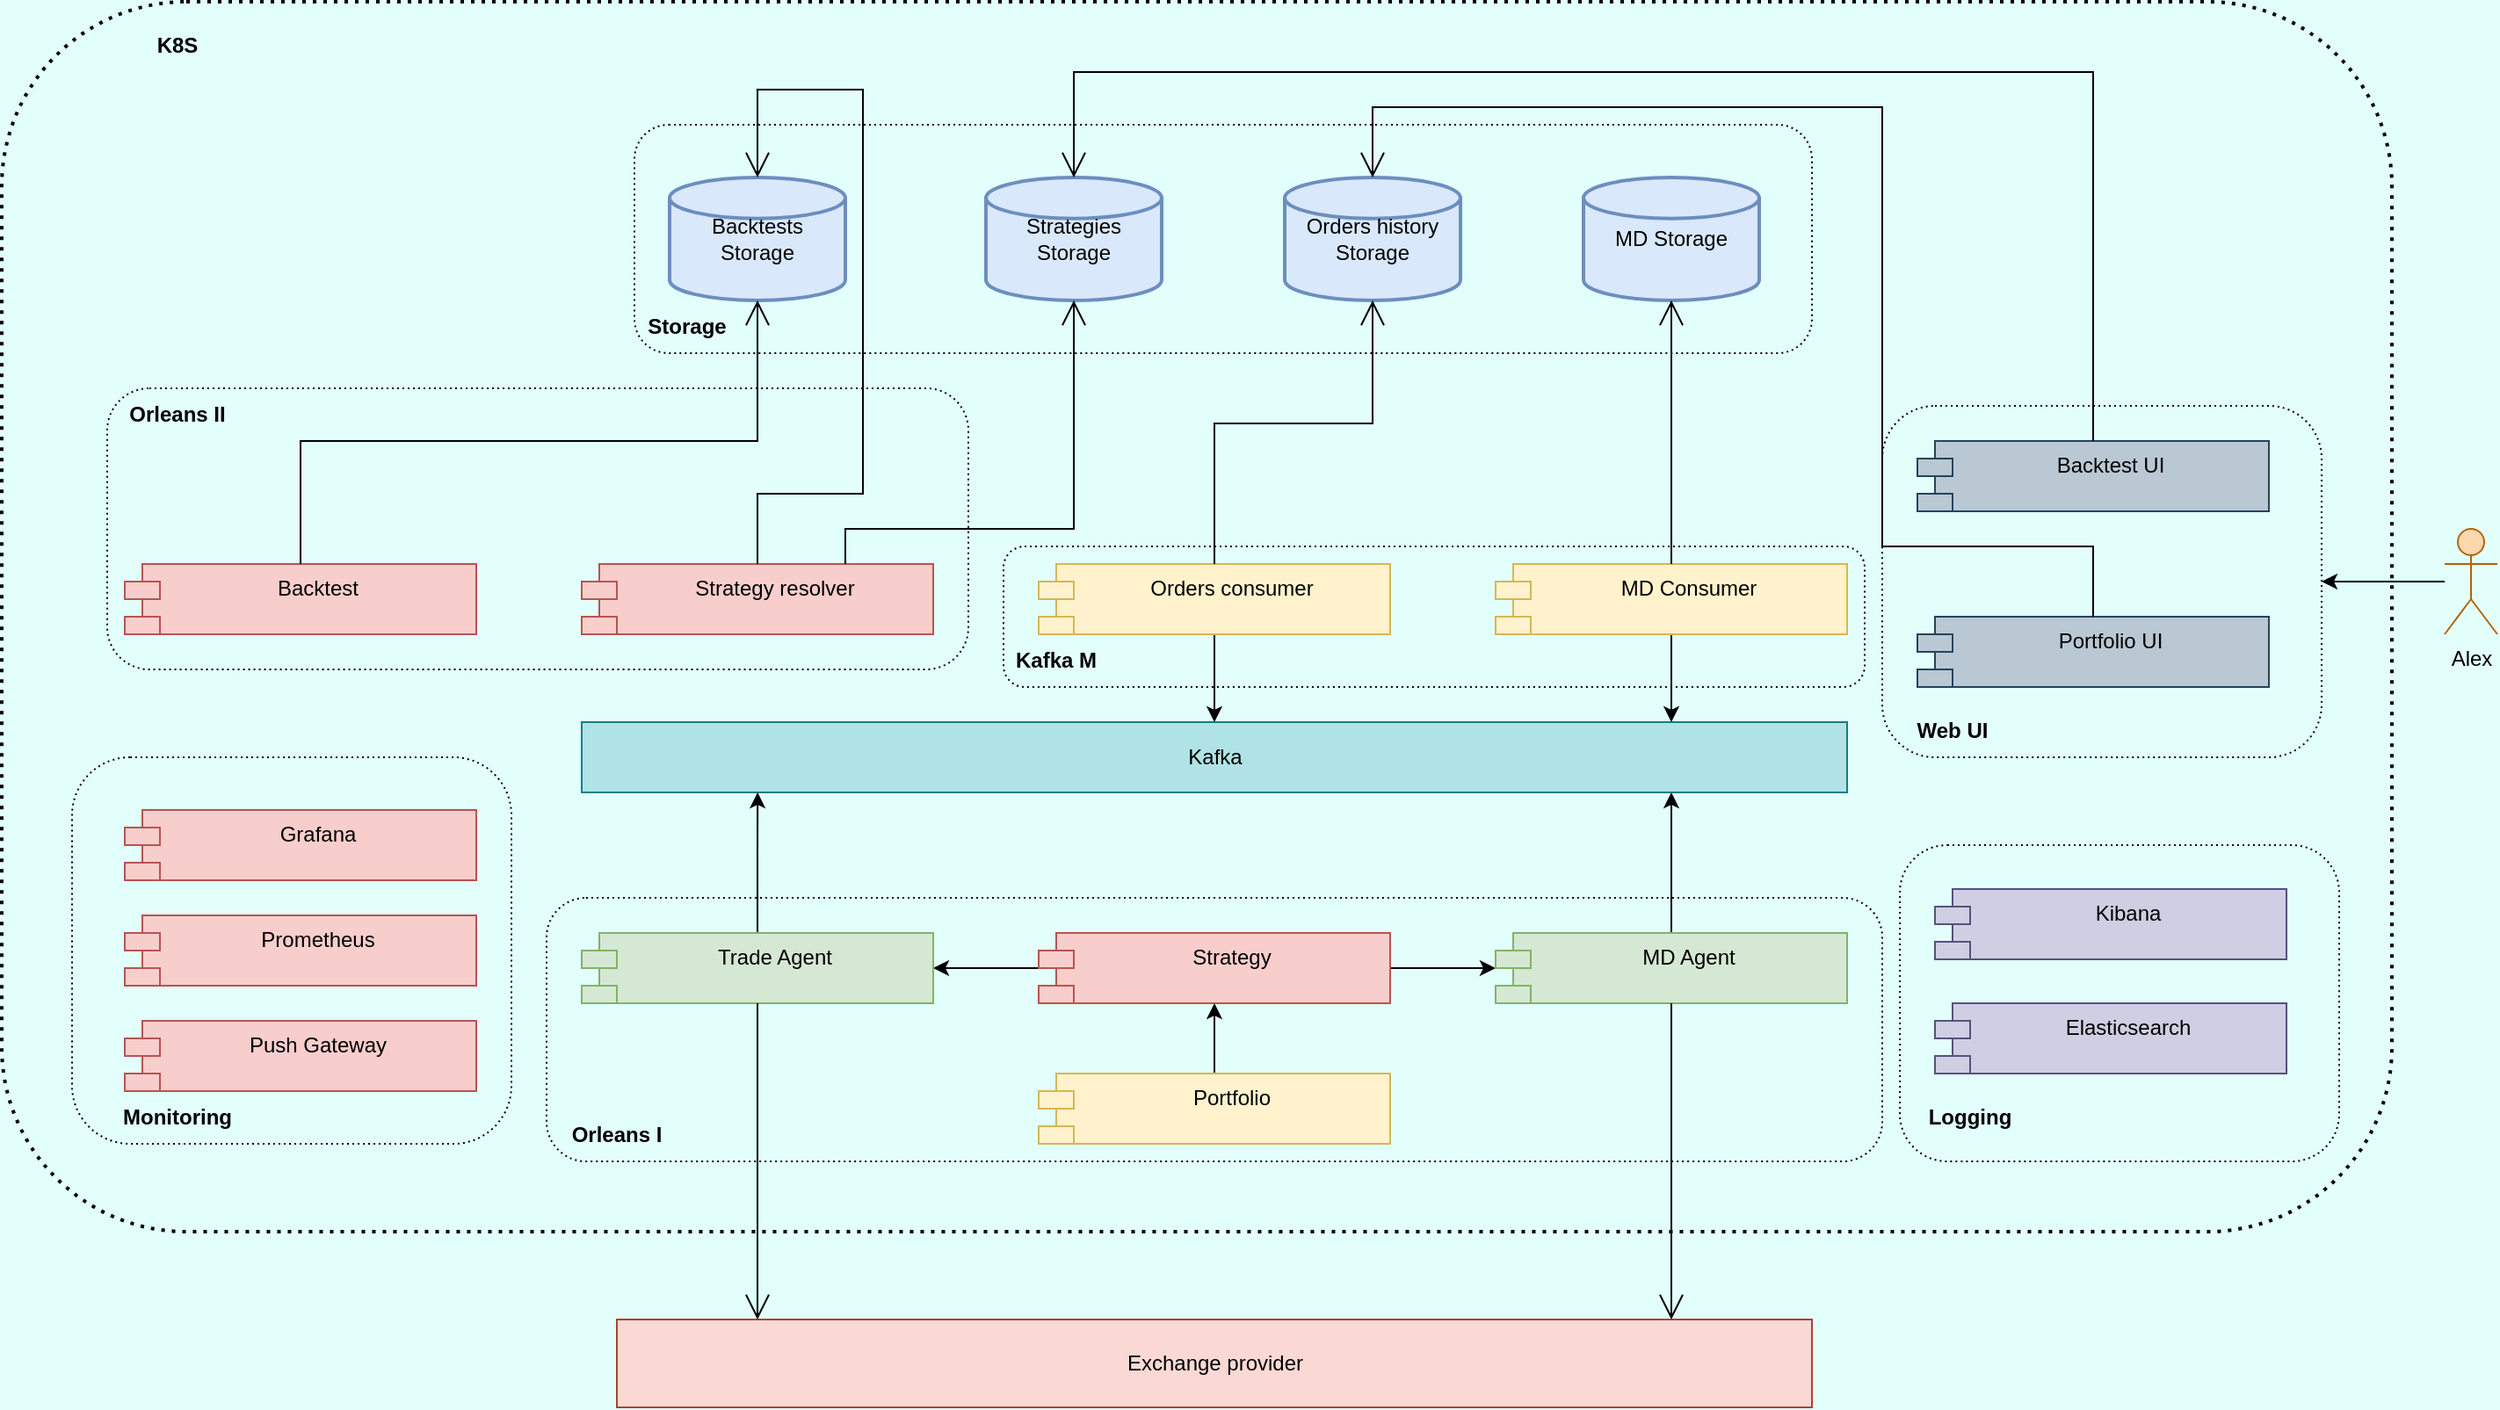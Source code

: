 <mxfile version="20.0.1" type="github">
  <diagram id="WKE2A_Vjz8Hv6VAIDM-J" name="Page-1">
    <mxGraphModel dx="2249" dy="1931" grid="1" gridSize="10" guides="1" tooltips="1" connect="1" arrows="1" fold="1" page="1" pageScale="1" pageWidth="827" pageHeight="1169" background="#E3FFFC" math="0" shadow="0">
      <root>
        <mxCell id="0" />
        <mxCell id="1" parent="0" />
        <mxCell id="pOZ7k_gRxGgjl1iSn6RZ-37" value="" style="rounded=1;whiteSpace=wrap;html=1;dashed=1;dashPattern=1 2;fillColor=none;" parent="1" vertex="1">
          <mxGeometry x="150" y="-180" width="670" height="130" as="geometry" />
        </mxCell>
        <mxCell id="pOZ7k_gRxGgjl1iSn6RZ-63" value="" style="rounded=1;whiteSpace=wrap;html=1;fillColor=none;dashed=1;dashPattern=1 2;strokeWidth=2;" parent="1" vertex="1">
          <mxGeometry x="-210" y="-250" width="1360" height="700" as="geometry" />
        </mxCell>
        <mxCell id="pOZ7k_gRxGgjl1iSn6RZ-34" value="" style="rounded=1;whiteSpace=wrap;html=1;dashed=1;dashPattern=1 2;fillColor=none;" parent="1" vertex="1">
          <mxGeometry x="860" y="-20" width="250" height="200" as="geometry" />
        </mxCell>
        <mxCell id="pOZ7k_gRxGgjl1iSn6RZ-33" value="" style="rounded=1;whiteSpace=wrap;html=1;dashed=1;dashPattern=1 2;fillColor=none;" parent="1" vertex="1">
          <mxGeometry x="100" y="260" width="760" height="150" as="geometry" />
        </mxCell>
        <mxCell id="pOZ7k_gRxGgjl1iSn6RZ-18" value="" style="edgeStyle=orthogonalEdgeStyle;rounded=0;orthogonalLoop=1;jettySize=auto;html=1;" parent="1" source="pOZ7k_gRxGgjl1iSn6RZ-1" target="pOZ7k_gRxGgjl1iSn6RZ-2" edge="1">
          <mxGeometry relative="1" as="geometry" />
        </mxCell>
        <mxCell id="pOZ7k_gRxGgjl1iSn6RZ-1" value="Portfolio" style="shape=module;align=left;spacingLeft=20;align=center;verticalAlign=top;fillColor=#fff2cc;strokeColor=#d6b656;" parent="1" vertex="1">
          <mxGeometry x="380" y="360" width="200" height="40" as="geometry" />
        </mxCell>
        <mxCell id="pOZ7k_gRxGgjl1iSn6RZ-16" value="" style="edgeStyle=orthogonalEdgeStyle;rounded=0;orthogonalLoop=1;jettySize=auto;html=1;" parent="1" source="pOZ7k_gRxGgjl1iSn6RZ-2" target="pOZ7k_gRxGgjl1iSn6RZ-9" edge="1">
          <mxGeometry relative="1" as="geometry" />
        </mxCell>
        <mxCell id="pOZ7k_gRxGgjl1iSn6RZ-17" value="" style="edgeStyle=orthogonalEdgeStyle;rounded=0;orthogonalLoop=1;jettySize=auto;html=1;" parent="1" source="pOZ7k_gRxGgjl1iSn6RZ-2" target="pOZ7k_gRxGgjl1iSn6RZ-4" edge="1">
          <mxGeometry relative="1" as="geometry" />
        </mxCell>
        <mxCell id="pOZ7k_gRxGgjl1iSn6RZ-2" value="Strategy" style="shape=module;align=left;spacingLeft=20;align=center;verticalAlign=top;fillColor=#f8cecc;strokeColor=#b85450;" parent="1" vertex="1">
          <mxGeometry x="380" y="280" width="200" height="40" as="geometry" />
        </mxCell>
        <mxCell id="pOZ7k_gRxGgjl1iSn6RZ-8" value="" style="edgeStyle=orthogonalEdgeStyle;rounded=0;orthogonalLoop=1;jettySize=auto;html=1;" parent="1" source="pOZ7k_gRxGgjl1iSn6RZ-4" edge="1">
          <mxGeometry relative="1" as="geometry">
            <mxPoint x="740" y="200" as="targetPoint" />
          </mxGeometry>
        </mxCell>
        <mxCell id="pOZ7k_gRxGgjl1iSn6RZ-4" value="MD Agent" style="shape=module;align=left;spacingLeft=20;align=center;verticalAlign=top;fillColor=#d5e8d4;strokeColor=#82b366;" parent="1" vertex="1">
          <mxGeometry x="640" y="280" width="200" height="40" as="geometry" />
        </mxCell>
        <mxCell id="pOZ7k_gRxGgjl1iSn6RZ-5" value="MD Storage" style="strokeWidth=2;html=1;shape=mxgraph.flowchart.database;whiteSpace=wrap;fillColor=#dae8fc;strokeColor=#6c8ebf;" parent="1" vertex="1">
          <mxGeometry x="690" y="-150" width="100" height="70" as="geometry" />
        </mxCell>
        <mxCell id="pOZ7k_gRxGgjl1iSn6RZ-6" value="Kafka" style="html=1;fillColor=#b0e3e6;strokeColor=#0e8088;" parent="1" vertex="1">
          <mxGeometry x="120" y="160" width="720" height="40" as="geometry" />
        </mxCell>
        <mxCell id="pOZ7k_gRxGgjl1iSn6RZ-10" value="" style="edgeStyle=orthogonalEdgeStyle;rounded=0;orthogonalLoop=1;jettySize=auto;html=1;entryX=0.139;entryY=1;entryDx=0;entryDy=0;entryPerimeter=0;" parent="1" source="pOZ7k_gRxGgjl1iSn6RZ-9" target="pOZ7k_gRxGgjl1iSn6RZ-6" edge="1">
          <mxGeometry relative="1" as="geometry" />
        </mxCell>
        <mxCell id="pOZ7k_gRxGgjl1iSn6RZ-9" value="Trade Agent" style="shape=module;align=left;spacingLeft=20;align=center;verticalAlign=top;fillColor=#d5e8d4;strokeColor=#82b366;" parent="1" vertex="1">
          <mxGeometry x="120" y="280" width="200" height="40" as="geometry" />
        </mxCell>
        <mxCell id="pOZ7k_gRxGgjl1iSn6RZ-11" value="Strategies Storage" style="strokeWidth=2;html=1;shape=mxgraph.flowchart.database;whiteSpace=wrap;fillColor=#dae8fc;strokeColor=#6c8ebf;" parent="1" vertex="1">
          <mxGeometry x="350" y="-150" width="100" height="70" as="geometry" />
        </mxCell>
        <mxCell id="pOZ7k_gRxGgjl1iSn6RZ-12" value="Orders history Storage" style="strokeWidth=2;html=1;shape=mxgraph.flowchart.database;whiteSpace=wrap;fillColor=#dae8fc;strokeColor=#6c8ebf;" parent="1" vertex="1">
          <mxGeometry x="520" y="-150" width="100" height="70" as="geometry" />
        </mxCell>
        <mxCell id="pOZ7k_gRxGgjl1iSn6RZ-20" value="" style="edgeStyle=orthogonalEdgeStyle;rounded=0;orthogonalLoop=1;jettySize=auto;html=1;" parent="1" source="pOZ7k_gRxGgjl1iSn6RZ-13" edge="1">
          <mxGeometry relative="1" as="geometry">
            <mxPoint x="740" y="160" as="targetPoint" />
          </mxGeometry>
        </mxCell>
        <mxCell id="pOZ7k_gRxGgjl1iSn6RZ-13" value="MD Consumer" style="shape=module;align=left;spacingLeft=20;align=center;verticalAlign=top;fillColor=#fff2cc;strokeColor=#d6b656;" parent="1" vertex="1">
          <mxGeometry x="640" y="70" width="200" height="40" as="geometry" />
        </mxCell>
        <mxCell id="pOZ7k_gRxGgjl1iSn6RZ-19" value="" style="edgeStyle=orthogonalEdgeStyle;rounded=0;orthogonalLoop=1;jettySize=auto;html=1;entryX=0.5;entryY=0;entryDx=0;entryDy=0;" parent="1" source="pOZ7k_gRxGgjl1iSn6RZ-14" target="pOZ7k_gRxGgjl1iSn6RZ-6" edge="1">
          <mxGeometry relative="1" as="geometry" />
        </mxCell>
        <mxCell id="pOZ7k_gRxGgjl1iSn6RZ-14" value="Orders consumer" style="shape=module;align=left;spacingLeft=20;align=center;verticalAlign=top;fillColor=#fff2cc;strokeColor=#d6b656;" parent="1" vertex="1">
          <mxGeometry x="380" y="70" width="200" height="40" as="geometry" />
        </mxCell>
        <mxCell id="pOZ7k_gRxGgjl1iSn6RZ-15" value="Backtests&lt;br&gt;Storage" style="strokeWidth=2;html=1;shape=mxgraph.flowchart.database;whiteSpace=wrap;fillColor=#dae8fc;strokeColor=#6c8ebf;" parent="1" vertex="1">
          <mxGeometry x="170" y="-150" width="100" height="70" as="geometry" />
        </mxCell>
        <mxCell id="pOZ7k_gRxGgjl1iSn6RZ-21" value="Backtest" style="shape=module;align=left;spacingLeft=20;align=center;verticalAlign=top;fillColor=#f8cecc;strokeColor=#b85450;" parent="1" vertex="1">
          <mxGeometry x="-140" y="70" width="200" height="40" as="geometry" />
        </mxCell>
        <mxCell id="pOZ7k_gRxGgjl1iSn6RZ-22" value="Backtest UI" style="shape=module;align=left;spacingLeft=20;align=center;verticalAlign=top;fillColor=#bac8d3;strokeColor=#23445d;" parent="1" vertex="1">
          <mxGeometry x="880" width="200" height="40" as="geometry" />
        </mxCell>
        <mxCell id="pOZ7k_gRxGgjl1iSn6RZ-23" value="Portfolio UI" style="shape=module;align=left;spacingLeft=20;align=center;verticalAlign=top;fillColor=#bac8d3;strokeColor=#23445d;" parent="1" vertex="1">
          <mxGeometry x="880" y="100" width="200" height="40" as="geometry" />
        </mxCell>
        <mxCell id="pOZ7k_gRxGgjl1iSn6RZ-24" value="" style="endArrow=open;endFill=1;endSize=12;html=1;rounded=0;exitX=0.5;exitY=0;exitDx=0;exitDy=0;entryX=0.5;entryY=1;entryDx=0;entryDy=0;entryPerimeter=0;" parent="1" source="pOZ7k_gRxGgjl1iSn6RZ-13" target="pOZ7k_gRxGgjl1iSn6RZ-5" edge="1">
          <mxGeometry width="160" relative="1" as="geometry">
            <mxPoint x="820" as="sourcePoint" />
            <mxPoint x="980" as="targetPoint" />
            <Array as="points">
              <mxPoint x="740" y="20" />
            </Array>
          </mxGeometry>
        </mxCell>
        <mxCell id="pOZ7k_gRxGgjl1iSn6RZ-25" value="" style="endArrow=open;endFill=1;endSize=12;html=1;rounded=0;exitX=0.5;exitY=0;exitDx=0;exitDy=0;entryX=0.5;entryY=1;entryDx=0;entryDy=0;entryPerimeter=0;" parent="1" source="pOZ7k_gRxGgjl1iSn6RZ-14" target="pOZ7k_gRxGgjl1iSn6RZ-12" edge="1">
          <mxGeometry width="160" relative="1" as="geometry">
            <mxPoint x="540" y="20" as="sourcePoint" />
            <mxPoint x="700" y="20" as="targetPoint" />
            <Array as="points">
              <mxPoint x="480" y="-10" />
              <mxPoint x="570" y="-10" />
            </Array>
          </mxGeometry>
        </mxCell>
        <mxCell id="pOZ7k_gRxGgjl1iSn6RZ-26" value="" style="endArrow=open;endFill=1;endSize=12;html=1;rounded=0;exitX=0.5;exitY=0;exitDx=0;exitDy=0;entryX=0.5;entryY=0;entryDx=0;entryDy=0;entryPerimeter=0;" parent="1" source="pOZ7k_gRxGgjl1iSn6RZ-22" target="pOZ7k_gRxGgjl1iSn6RZ-11" edge="1">
          <mxGeometry width="160" relative="1" as="geometry">
            <mxPoint x="1050" y="-10" as="sourcePoint" />
            <mxPoint x="1210" y="-10" as="targetPoint" />
            <Array as="points">
              <mxPoint x="980" y="-210" />
              <mxPoint x="400" y="-210" />
            </Array>
          </mxGeometry>
        </mxCell>
        <mxCell id="pOZ7k_gRxGgjl1iSn6RZ-27" value="" style="endArrow=open;endFill=1;endSize=12;html=1;rounded=0;exitX=0.5;exitY=0;exitDx=0;exitDy=0;entryX=0.5;entryY=0;entryDx=0;entryDy=0;entryPerimeter=0;" parent="1" source="pOZ7k_gRxGgjl1iSn6RZ-23" target="pOZ7k_gRxGgjl1iSn6RZ-12" edge="1">
          <mxGeometry width="160" relative="1" as="geometry">
            <mxPoint x="950" y="260" as="sourcePoint" />
            <mxPoint x="1110" y="260" as="targetPoint" />
            <Array as="points">
              <mxPoint x="980" y="60" />
              <mxPoint x="860" y="60" />
              <mxPoint x="860" y="-190" />
              <mxPoint x="570" y="-190" />
            </Array>
          </mxGeometry>
        </mxCell>
        <mxCell id="pOZ7k_gRxGgjl1iSn6RZ-28" value="" style="endArrow=open;endFill=1;endSize=12;html=1;rounded=0;exitX=0.5;exitY=0;exitDx=0;exitDy=0;entryX=0.5;entryY=1;entryDx=0;entryDy=0;entryPerimeter=0;" parent="1" source="pOZ7k_gRxGgjl1iSn6RZ-21" target="pOZ7k_gRxGgjl1iSn6RZ-15" edge="1">
          <mxGeometry width="160" relative="1" as="geometry">
            <mxPoint x="150" y="590" as="sourcePoint" />
            <mxPoint x="310" y="590" as="targetPoint" />
            <Array as="points">
              <mxPoint x="-40" />
              <mxPoint x="90" />
              <mxPoint x="200" />
              <mxPoint x="220" />
            </Array>
          </mxGeometry>
        </mxCell>
        <mxCell id="pOZ7k_gRxGgjl1iSn6RZ-30" value="Strategy resolver" style="shape=module;align=left;spacingLeft=20;align=center;verticalAlign=top;fillColor=#f8cecc;strokeColor=#b85450;" parent="1" vertex="1">
          <mxGeometry x="120" y="70" width="200" height="40" as="geometry" />
        </mxCell>
        <mxCell id="pOZ7k_gRxGgjl1iSn6RZ-31" value="" style="endArrow=open;endFill=1;endSize=12;html=1;rounded=0;exitX=0.5;exitY=0;exitDx=0;exitDy=0;entryX=0.5;entryY=0;entryDx=0;entryDy=0;entryPerimeter=0;" parent="1" source="pOZ7k_gRxGgjl1iSn6RZ-30" target="pOZ7k_gRxGgjl1iSn6RZ-15" edge="1">
          <mxGeometry width="160" relative="1" as="geometry">
            <mxPoint x="350" y="10" as="sourcePoint" />
            <mxPoint x="510" y="10" as="targetPoint" />
            <Array as="points">
              <mxPoint x="220" y="30" />
              <mxPoint x="280" y="30" />
              <mxPoint x="280" y="-200" />
              <mxPoint x="220" y="-200" />
            </Array>
          </mxGeometry>
        </mxCell>
        <mxCell id="pOZ7k_gRxGgjl1iSn6RZ-32" value="" style="endArrow=open;endFill=1;endSize=12;html=1;rounded=0;exitX=0.75;exitY=0;exitDx=0;exitDy=0;entryX=0.5;entryY=1;entryDx=0;entryDy=0;entryPerimeter=0;" parent="1" source="pOZ7k_gRxGgjl1iSn6RZ-30" target="pOZ7k_gRxGgjl1iSn6RZ-11" edge="1">
          <mxGeometry width="160" relative="1" as="geometry">
            <mxPoint x="340" y="50" as="sourcePoint" />
            <mxPoint x="500" y="50" as="targetPoint" />
            <Array as="points">
              <mxPoint x="270" y="50" />
              <mxPoint x="400" y="50" />
            </Array>
          </mxGeometry>
        </mxCell>
        <mxCell id="pOZ7k_gRxGgjl1iSn6RZ-35" value="" style="rounded=1;whiteSpace=wrap;html=1;dashed=1;dashPattern=1 2;fillColor=none;" parent="1" vertex="1">
          <mxGeometry x="360" y="60" width="490" height="80" as="geometry" />
        </mxCell>
        <mxCell id="pOZ7k_gRxGgjl1iSn6RZ-36" value="" style="rounded=1;whiteSpace=wrap;html=1;dashed=1;dashPattern=1 2;fillColor=none;" parent="1" vertex="1">
          <mxGeometry x="-150" y="-30" width="490" height="160" as="geometry" />
        </mxCell>
        <mxCell id="pOZ7k_gRxGgjl1iSn6RZ-38" value="Orleans I" style="text;html=1;strokeColor=none;fillColor=none;align=center;verticalAlign=middle;whiteSpace=wrap;rounded=0;dashed=1;dashPattern=1 2;fontStyle=1" parent="1" vertex="1">
          <mxGeometry x="110" y="380" width="60" height="30" as="geometry" />
        </mxCell>
        <mxCell id="pOZ7k_gRxGgjl1iSn6RZ-39" value="Orleans II" style="text;html=1;strokeColor=none;fillColor=none;align=center;verticalAlign=middle;whiteSpace=wrap;rounded=0;dashed=1;dashPattern=1 2;fontStyle=1" parent="1" vertex="1">
          <mxGeometry x="-140" y="-30" width="60" height="30" as="geometry" />
        </mxCell>
        <mxCell id="pOZ7k_gRxGgjl1iSn6RZ-40" value="Kafka M" style="text;html=1;strokeColor=none;fillColor=none;align=center;verticalAlign=middle;whiteSpace=wrap;rounded=0;dashed=1;dashPattern=1 2;fontStyle=1" parent="1" vertex="1">
          <mxGeometry x="360" y="110" width="60" height="30" as="geometry" />
        </mxCell>
        <mxCell id="pOZ7k_gRxGgjl1iSn6RZ-41" value="Web UI" style="text;html=1;strokeColor=none;fillColor=none;align=center;verticalAlign=middle;whiteSpace=wrap;rounded=0;dashed=1;dashPattern=1 2;fontStyle=1" parent="1" vertex="1">
          <mxGeometry x="870" y="150" width="60" height="30" as="geometry" />
        </mxCell>
        <mxCell id="pOZ7k_gRxGgjl1iSn6RZ-42" value="Storage" style="text;html=1;strokeColor=none;fillColor=none;align=center;verticalAlign=middle;whiteSpace=wrap;rounded=0;dashed=1;dashPattern=1 2;fontStyle=1" parent="1" vertex="1">
          <mxGeometry x="150" y="-80" width="60" height="30" as="geometry" />
        </mxCell>
        <mxCell id="pOZ7k_gRxGgjl1iSn6RZ-53" value="" style="edgeStyle=orthogonalEdgeStyle;rounded=0;orthogonalLoop=1;jettySize=auto;html=1;" parent="1" source="pOZ7k_gRxGgjl1iSn6RZ-52" target="pOZ7k_gRxGgjl1iSn6RZ-34" edge="1">
          <mxGeometry relative="1" as="geometry" />
        </mxCell>
        <mxCell id="pOZ7k_gRxGgjl1iSn6RZ-52" value="Alex" style="shape=umlActor;verticalLabelPosition=bottom;verticalAlign=top;html=1;outlineConnect=0;fillColor=#fad7ac;strokeColor=#b46504;" parent="1" vertex="1">
          <mxGeometry x="1180" y="50" width="30" height="60" as="geometry" />
        </mxCell>
        <mxCell id="pOZ7k_gRxGgjl1iSn6RZ-58" value="Exchange provider" style="html=1;fillColor=#fad9d5;strokeColor=#ae4132;" parent="1" vertex="1">
          <mxGeometry x="140" y="500" width="680" height="50" as="geometry" />
        </mxCell>
        <mxCell id="pOZ7k_gRxGgjl1iSn6RZ-59" value="" style="endArrow=open;endFill=1;endSize=12;html=1;rounded=0;exitX=0.5;exitY=1;exitDx=0;exitDy=0;" parent="1" source="pOZ7k_gRxGgjl1iSn6RZ-9" edge="1">
          <mxGeometry width="160" relative="1" as="geometry">
            <mxPoint x="120" y="430" as="sourcePoint" />
            <mxPoint x="220" y="500" as="targetPoint" />
          </mxGeometry>
        </mxCell>
        <mxCell id="pOZ7k_gRxGgjl1iSn6RZ-60" value="" style="endArrow=open;endFill=1;endSize=12;html=1;rounded=0;exitX=0.5;exitY=1;exitDx=0;exitDy=0;" parent="1" source="pOZ7k_gRxGgjl1iSn6RZ-4" edge="1">
          <mxGeometry width="160" relative="1" as="geometry">
            <mxPoint x="731.12" y="330" as="sourcePoint" />
            <mxPoint x="740" y="500" as="targetPoint" />
          </mxGeometry>
        </mxCell>
        <mxCell id="pOZ7k_gRxGgjl1iSn6RZ-61" value="" style="group" parent="1" vertex="1" connectable="0">
          <mxGeometry x="-170" y="180" width="250" height="220" as="geometry" />
        </mxCell>
        <mxCell id="pOZ7k_gRxGgjl1iSn6RZ-43" value="Push Gateway" style="shape=module;align=left;spacingLeft=20;align=center;verticalAlign=top;fillColor=#f8cecc;strokeColor=#b85450;" parent="pOZ7k_gRxGgjl1iSn6RZ-61" vertex="1">
          <mxGeometry x="30" y="150" width="200" height="40" as="geometry" />
        </mxCell>
        <mxCell id="pOZ7k_gRxGgjl1iSn6RZ-44" value="Prometheus" style="shape=module;align=left;spacingLeft=20;align=center;verticalAlign=top;fillColor=#f8cecc;strokeColor=#b85450;" parent="pOZ7k_gRxGgjl1iSn6RZ-61" vertex="1">
          <mxGeometry x="30" y="90" width="200" height="40" as="geometry" />
        </mxCell>
        <mxCell id="pOZ7k_gRxGgjl1iSn6RZ-45" value="Grafana" style="shape=module;align=left;spacingLeft=20;align=center;verticalAlign=top;fillColor=#f8cecc;strokeColor=#b85450;" parent="pOZ7k_gRxGgjl1iSn6RZ-61" vertex="1">
          <mxGeometry x="30" y="30" width="200" height="40" as="geometry" />
        </mxCell>
        <mxCell id="pOZ7k_gRxGgjl1iSn6RZ-46" value="" style="rounded=1;whiteSpace=wrap;html=1;dashed=1;dashPattern=1 2;fillColor=none;" parent="pOZ7k_gRxGgjl1iSn6RZ-61" vertex="1">
          <mxGeometry width="250" height="220" as="geometry" />
        </mxCell>
        <mxCell id="pOZ7k_gRxGgjl1iSn6RZ-47" value="Monitoring" style="text;html=1;strokeColor=none;fillColor=none;align=center;verticalAlign=middle;whiteSpace=wrap;rounded=0;dashed=1;dashPattern=1 2;fontStyle=1" parent="pOZ7k_gRxGgjl1iSn6RZ-61" vertex="1">
          <mxGeometry x="30" y="190" width="60" height="30" as="geometry" />
        </mxCell>
        <mxCell id="pOZ7k_gRxGgjl1iSn6RZ-62" value="" style="group" parent="1" vertex="1" connectable="0">
          <mxGeometry x="870" y="230" width="250" height="180" as="geometry" />
        </mxCell>
        <mxCell id="pOZ7k_gRxGgjl1iSn6RZ-48" value="Kibana" style="shape=module;align=left;spacingLeft=20;align=center;verticalAlign=top;fillColor=#d0cee2;strokeColor=#56517e;" parent="pOZ7k_gRxGgjl1iSn6RZ-62" vertex="1">
          <mxGeometry x="20" y="25" width="200" height="40" as="geometry" />
        </mxCell>
        <mxCell id="pOZ7k_gRxGgjl1iSn6RZ-49" value="Elasticsearch" style="shape=module;align=left;spacingLeft=20;align=center;verticalAlign=top;fillColor=#d0cee2;strokeColor=#56517e;" parent="pOZ7k_gRxGgjl1iSn6RZ-62" vertex="1">
          <mxGeometry x="20" y="90" width="200" height="40" as="geometry" />
        </mxCell>
        <mxCell id="pOZ7k_gRxGgjl1iSn6RZ-50" value="" style="rounded=1;whiteSpace=wrap;html=1;dashed=1;dashPattern=1 2;fillColor=none;" parent="pOZ7k_gRxGgjl1iSn6RZ-62" vertex="1">
          <mxGeometry width="250" height="180" as="geometry" />
        </mxCell>
        <mxCell id="pOZ7k_gRxGgjl1iSn6RZ-51" value="Logging" style="text;html=1;strokeColor=none;fillColor=none;align=center;verticalAlign=middle;whiteSpace=wrap;rounded=0;dashed=1;dashPattern=1 2;fontStyle=1" parent="pOZ7k_gRxGgjl1iSn6RZ-62" vertex="1">
          <mxGeometry x="10" y="140" width="60" height="30" as="geometry" />
        </mxCell>
        <mxCell id="pOZ7k_gRxGgjl1iSn6RZ-64" value="K8S" style="text;html=1;strokeColor=none;fillColor=none;align=center;verticalAlign=middle;whiteSpace=wrap;rounded=0;dashed=1;dashPattern=1 2;fontStyle=1" parent="1" vertex="1">
          <mxGeometry x="-140" y="-240" width="60" height="30" as="geometry" />
        </mxCell>
      </root>
    </mxGraphModel>
  </diagram>
</mxfile>
